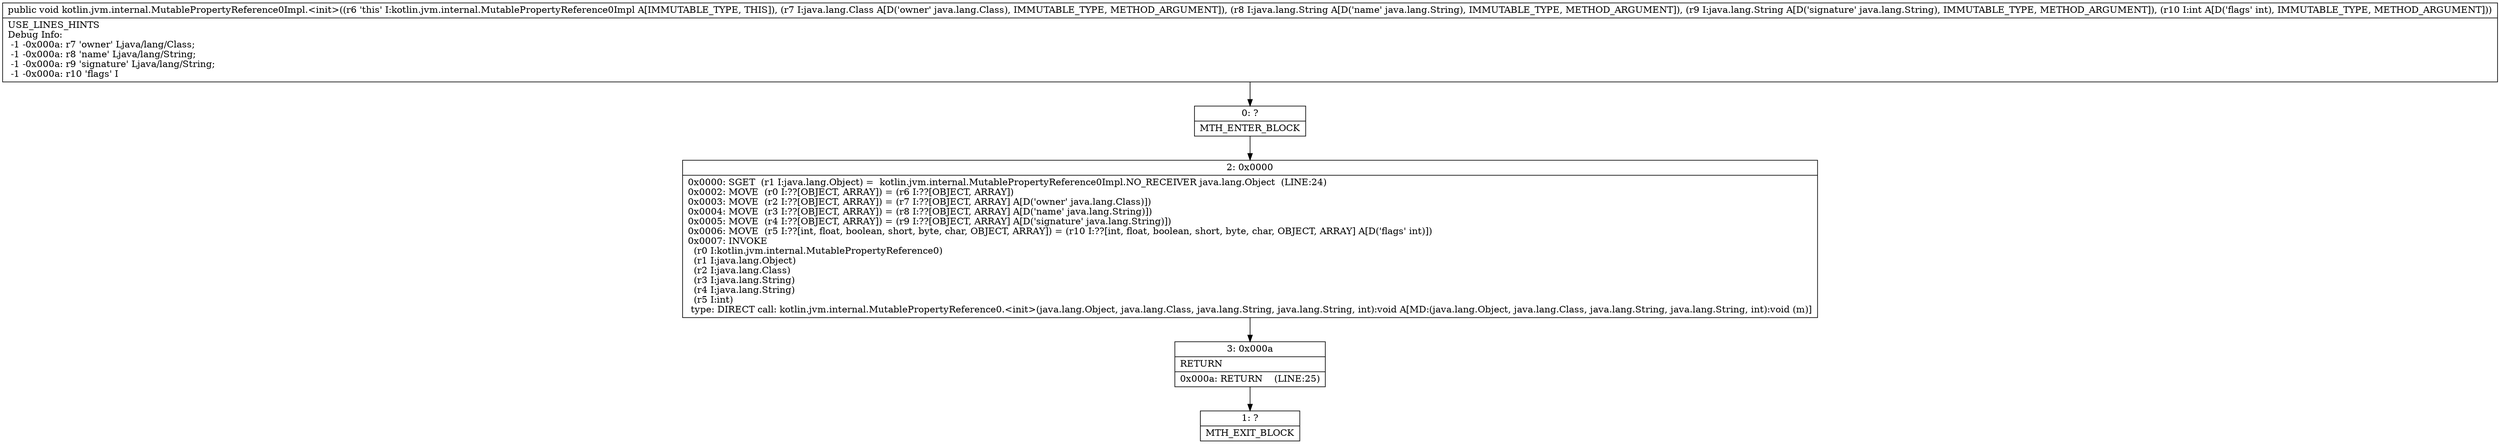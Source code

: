 digraph "CFG forkotlin.jvm.internal.MutablePropertyReference0Impl.\<init\>(Ljava\/lang\/Class;Ljava\/lang\/String;Ljava\/lang\/String;I)V" {
Node_0 [shape=record,label="{0\:\ ?|MTH_ENTER_BLOCK\l}"];
Node_2 [shape=record,label="{2\:\ 0x0000|0x0000: SGET  (r1 I:java.lang.Object) =  kotlin.jvm.internal.MutablePropertyReference0Impl.NO_RECEIVER java.lang.Object  (LINE:24)\l0x0002: MOVE  (r0 I:??[OBJECT, ARRAY]) = (r6 I:??[OBJECT, ARRAY]) \l0x0003: MOVE  (r2 I:??[OBJECT, ARRAY]) = (r7 I:??[OBJECT, ARRAY] A[D('owner' java.lang.Class)]) \l0x0004: MOVE  (r3 I:??[OBJECT, ARRAY]) = (r8 I:??[OBJECT, ARRAY] A[D('name' java.lang.String)]) \l0x0005: MOVE  (r4 I:??[OBJECT, ARRAY]) = (r9 I:??[OBJECT, ARRAY] A[D('signature' java.lang.String)]) \l0x0006: MOVE  (r5 I:??[int, float, boolean, short, byte, char, OBJECT, ARRAY]) = (r10 I:??[int, float, boolean, short, byte, char, OBJECT, ARRAY] A[D('flags' int)]) \l0x0007: INVOKE  \l  (r0 I:kotlin.jvm.internal.MutablePropertyReference0)\l  (r1 I:java.lang.Object)\l  (r2 I:java.lang.Class)\l  (r3 I:java.lang.String)\l  (r4 I:java.lang.String)\l  (r5 I:int)\l type: DIRECT call: kotlin.jvm.internal.MutablePropertyReference0.\<init\>(java.lang.Object, java.lang.Class, java.lang.String, java.lang.String, int):void A[MD:(java.lang.Object, java.lang.Class, java.lang.String, java.lang.String, int):void (m)]\l}"];
Node_3 [shape=record,label="{3\:\ 0x000a|RETURN\l|0x000a: RETURN    (LINE:25)\l}"];
Node_1 [shape=record,label="{1\:\ ?|MTH_EXIT_BLOCK\l}"];
MethodNode[shape=record,label="{public void kotlin.jvm.internal.MutablePropertyReference0Impl.\<init\>((r6 'this' I:kotlin.jvm.internal.MutablePropertyReference0Impl A[IMMUTABLE_TYPE, THIS]), (r7 I:java.lang.Class A[D('owner' java.lang.Class), IMMUTABLE_TYPE, METHOD_ARGUMENT]), (r8 I:java.lang.String A[D('name' java.lang.String), IMMUTABLE_TYPE, METHOD_ARGUMENT]), (r9 I:java.lang.String A[D('signature' java.lang.String), IMMUTABLE_TYPE, METHOD_ARGUMENT]), (r10 I:int A[D('flags' int), IMMUTABLE_TYPE, METHOD_ARGUMENT]))  | USE_LINES_HINTS\lDebug Info:\l  \-1 \-0x000a: r7 'owner' Ljava\/lang\/Class;\l  \-1 \-0x000a: r8 'name' Ljava\/lang\/String;\l  \-1 \-0x000a: r9 'signature' Ljava\/lang\/String;\l  \-1 \-0x000a: r10 'flags' I\l}"];
MethodNode -> Node_0;Node_0 -> Node_2;
Node_2 -> Node_3;
Node_3 -> Node_1;
}

